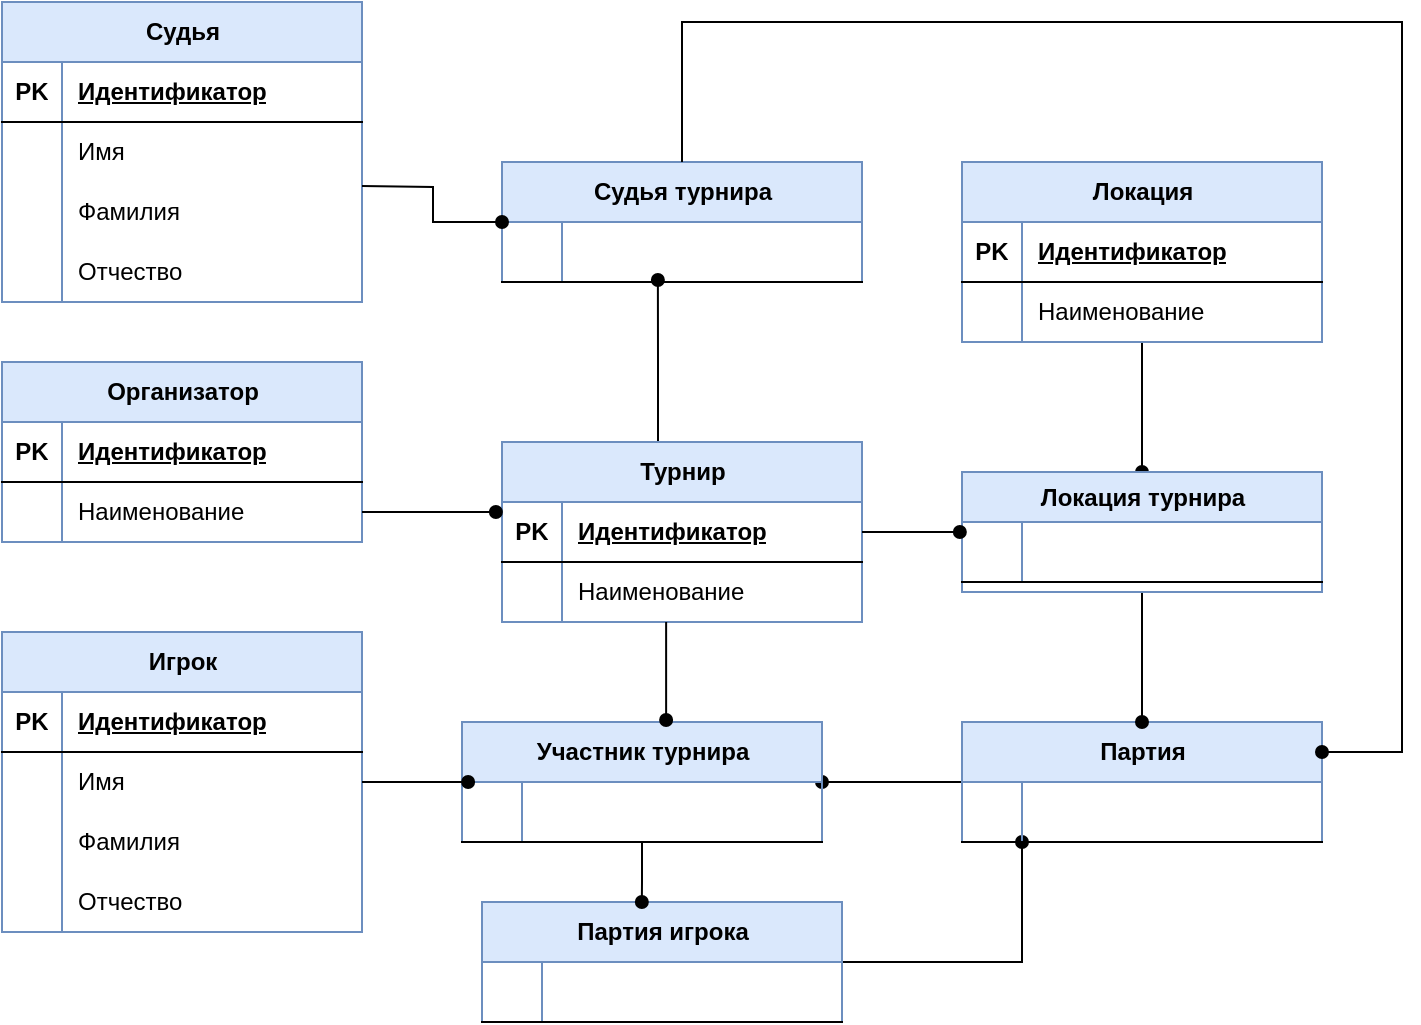 <mxfile version="21.2.3" type="github">
  <diagram id="R2lEEEUBdFMjLlhIrx00" name="Page-1">
    <mxGraphModel dx="954" dy="647" grid="1" gridSize="10" guides="1" tooltips="1" connect="1" arrows="1" fold="1" page="1" pageScale="1" pageWidth="850" pageHeight="1100" math="0" shadow="0" extFonts="Permanent Marker^https://fonts.googleapis.com/css?family=Permanent+Marker">
      <root>
        <mxCell id="0" />
        <mxCell id="1" parent="0" />
        <mxCell id="mCFhjTnbhMNi1fuAh3n7-40" value="Организатор" style="shape=table;startSize=30;container=1;collapsible=1;childLayout=tableLayout;fixedRows=1;rowLines=0;fontStyle=1;align=center;resizeLast=1;html=1;fillColor=#dae8fc;strokeColor=#6c8ebf;" parent="1" vertex="1">
          <mxGeometry x="20" y="250" width="180" height="90" as="geometry" />
        </mxCell>
        <mxCell id="mCFhjTnbhMNi1fuAh3n7-41" value="" style="shape=tableRow;horizontal=0;startSize=0;swimlaneHead=0;swimlaneBody=0;fillColor=none;collapsible=0;dropTarget=0;points=[[0,0.5],[1,0.5]];portConstraint=eastwest;top=0;left=0;right=0;bottom=1;" parent="mCFhjTnbhMNi1fuAh3n7-40" vertex="1">
          <mxGeometry y="30" width="180" height="30" as="geometry" />
        </mxCell>
        <mxCell id="mCFhjTnbhMNi1fuAh3n7-42" value="PK" style="shape=partialRectangle;connectable=0;fillColor=none;top=0;left=0;bottom=0;right=0;fontStyle=1;overflow=hidden;whiteSpace=wrap;html=1;" parent="mCFhjTnbhMNi1fuAh3n7-41" vertex="1">
          <mxGeometry width="30" height="30" as="geometry">
            <mxRectangle width="30" height="30" as="alternateBounds" />
          </mxGeometry>
        </mxCell>
        <mxCell id="mCFhjTnbhMNi1fuAh3n7-43" value="Идентификатор" style="shape=partialRectangle;connectable=0;fillColor=none;top=0;left=0;bottom=0;right=0;align=left;spacingLeft=6;fontStyle=5;overflow=hidden;whiteSpace=wrap;html=1;" parent="mCFhjTnbhMNi1fuAh3n7-41" vertex="1">
          <mxGeometry x="30" width="150" height="30" as="geometry">
            <mxRectangle width="150" height="30" as="alternateBounds" />
          </mxGeometry>
        </mxCell>
        <mxCell id="mCFhjTnbhMNi1fuAh3n7-44" value="" style="shape=tableRow;horizontal=0;startSize=0;swimlaneHead=0;swimlaneBody=0;fillColor=none;collapsible=0;dropTarget=0;points=[[0,0.5],[1,0.5]];portConstraint=eastwest;top=0;left=0;right=0;bottom=0;" parent="mCFhjTnbhMNi1fuAh3n7-40" vertex="1">
          <mxGeometry y="60" width="180" height="30" as="geometry" />
        </mxCell>
        <mxCell id="mCFhjTnbhMNi1fuAh3n7-45" value="" style="shape=partialRectangle;connectable=0;fillColor=none;top=0;left=0;bottom=0;right=0;editable=1;overflow=hidden;whiteSpace=wrap;html=1;" parent="mCFhjTnbhMNi1fuAh3n7-44" vertex="1">
          <mxGeometry width="30" height="30" as="geometry">
            <mxRectangle width="30" height="30" as="alternateBounds" />
          </mxGeometry>
        </mxCell>
        <mxCell id="mCFhjTnbhMNi1fuAh3n7-46" value="Наименование" style="shape=partialRectangle;connectable=0;fillColor=none;top=0;left=0;bottom=0;right=0;align=left;spacingLeft=6;overflow=hidden;whiteSpace=wrap;html=1;" parent="mCFhjTnbhMNi1fuAh3n7-44" vertex="1">
          <mxGeometry x="30" width="150" height="30" as="geometry">
            <mxRectangle width="150" height="30" as="alternateBounds" />
          </mxGeometry>
        </mxCell>
        <mxCell id="0xoZeSJlpuvkaFnuxAfJ-4" style="edgeStyle=orthogonalEdgeStyle;rounded=0;orthogonalLoop=1;jettySize=auto;html=1;entryX=0.5;entryY=0;entryDx=0;entryDy=0;endArrow=oval;endFill=1;" edge="1" parent="1" source="mCFhjTnbhMNi1fuAh3n7-56" target="mCFhjTnbhMNi1fuAh3n7-137">
          <mxGeometry relative="1" as="geometry" />
        </mxCell>
        <mxCell id="mCFhjTnbhMNi1fuAh3n7-56" value="Локация" style="shape=table;startSize=30;container=1;collapsible=1;childLayout=tableLayout;fixedRows=1;rowLines=0;fontStyle=1;align=center;resizeLast=1;html=1;fillColor=#dae8fc;strokeColor=#6c8ebf;" parent="1" vertex="1">
          <mxGeometry x="500" y="150" width="180" height="90" as="geometry" />
        </mxCell>
        <mxCell id="mCFhjTnbhMNi1fuAh3n7-57" value="" style="shape=tableRow;horizontal=0;startSize=0;swimlaneHead=0;swimlaneBody=0;fillColor=none;collapsible=0;dropTarget=0;points=[[0,0.5],[1,0.5]];portConstraint=eastwest;top=0;left=0;right=0;bottom=1;" parent="mCFhjTnbhMNi1fuAh3n7-56" vertex="1">
          <mxGeometry y="30" width="180" height="30" as="geometry" />
        </mxCell>
        <mxCell id="mCFhjTnbhMNi1fuAh3n7-58" value="PK" style="shape=partialRectangle;connectable=0;fillColor=none;top=0;left=0;bottom=0;right=0;fontStyle=1;overflow=hidden;whiteSpace=wrap;html=1;" parent="mCFhjTnbhMNi1fuAh3n7-57" vertex="1">
          <mxGeometry width="30" height="30" as="geometry">
            <mxRectangle width="30" height="30" as="alternateBounds" />
          </mxGeometry>
        </mxCell>
        <mxCell id="mCFhjTnbhMNi1fuAh3n7-59" value="Идентификатор" style="shape=partialRectangle;connectable=0;fillColor=none;top=0;left=0;bottom=0;right=0;align=left;spacingLeft=6;fontStyle=5;overflow=hidden;whiteSpace=wrap;html=1;" parent="mCFhjTnbhMNi1fuAh3n7-57" vertex="1">
          <mxGeometry x="30" width="150" height="30" as="geometry">
            <mxRectangle width="150" height="30" as="alternateBounds" />
          </mxGeometry>
        </mxCell>
        <mxCell id="mCFhjTnbhMNi1fuAh3n7-60" value="" style="shape=tableRow;horizontal=0;startSize=0;swimlaneHead=0;swimlaneBody=0;fillColor=none;collapsible=0;dropTarget=0;points=[[0,0.5],[1,0.5]];portConstraint=eastwest;top=0;left=0;right=0;bottom=0;" parent="mCFhjTnbhMNi1fuAh3n7-56" vertex="1">
          <mxGeometry y="60" width="180" height="30" as="geometry" />
        </mxCell>
        <mxCell id="mCFhjTnbhMNi1fuAh3n7-61" value="" style="shape=partialRectangle;connectable=0;fillColor=none;top=0;left=0;bottom=0;right=0;editable=1;overflow=hidden;whiteSpace=wrap;html=1;" parent="mCFhjTnbhMNi1fuAh3n7-60" vertex="1">
          <mxGeometry width="30" height="30" as="geometry">
            <mxRectangle width="30" height="30" as="alternateBounds" />
          </mxGeometry>
        </mxCell>
        <mxCell id="mCFhjTnbhMNi1fuAh3n7-62" value="Наименование" style="shape=partialRectangle;connectable=0;fillColor=none;top=0;left=0;bottom=0;right=0;align=left;spacingLeft=6;overflow=hidden;whiteSpace=wrap;html=1;" parent="mCFhjTnbhMNi1fuAh3n7-60" vertex="1">
          <mxGeometry x="30" width="150" height="30" as="geometry">
            <mxRectangle width="150" height="30" as="alternateBounds" />
          </mxGeometry>
        </mxCell>
        <mxCell id="mCFhjTnbhMNi1fuAh3n7-63" value="Игрок" style="shape=table;startSize=30;container=1;collapsible=1;childLayout=tableLayout;fixedRows=1;rowLines=0;fontStyle=1;align=center;resizeLast=1;html=1;fillColor=#dae8fc;strokeColor=#6c8ebf;" parent="1" vertex="1">
          <mxGeometry x="20" y="385" width="180" height="150" as="geometry" />
        </mxCell>
        <mxCell id="mCFhjTnbhMNi1fuAh3n7-64" value="" style="shape=tableRow;horizontal=0;startSize=0;swimlaneHead=0;swimlaneBody=0;fillColor=none;collapsible=0;dropTarget=0;points=[[0,0.5],[1,0.5]];portConstraint=eastwest;top=0;left=0;right=0;bottom=1;" parent="mCFhjTnbhMNi1fuAh3n7-63" vertex="1">
          <mxGeometry y="30" width="180" height="30" as="geometry" />
        </mxCell>
        <mxCell id="mCFhjTnbhMNi1fuAh3n7-65" value="PK" style="shape=partialRectangle;connectable=0;fillColor=none;top=0;left=0;bottom=0;right=0;fontStyle=1;overflow=hidden;whiteSpace=wrap;html=1;" parent="mCFhjTnbhMNi1fuAh3n7-64" vertex="1">
          <mxGeometry width="30" height="30" as="geometry">
            <mxRectangle width="30" height="30" as="alternateBounds" />
          </mxGeometry>
        </mxCell>
        <mxCell id="mCFhjTnbhMNi1fuAh3n7-66" value="Идентификатор" style="shape=partialRectangle;connectable=0;fillColor=none;top=0;left=0;bottom=0;right=0;align=left;spacingLeft=6;fontStyle=5;overflow=hidden;whiteSpace=wrap;html=1;" parent="mCFhjTnbhMNi1fuAh3n7-64" vertex="1">
          <mxGeometry x="30" width="150" height="30" as="geometry">
            <mxRectangle width="150" height="30" as="alternateBounds" />
          </mxGeometry>
        </mxCell>
        <mxCell id="mCFhjTnbhMNi1fuAh3n7-67" value="" style="shape=tableRow;horizontal=0;startSize=0;swimlaneHead=0;swimlaneBody=0;fillColor=none;collapsible=0;dropTarget=0;points=[[0,0.5],[1,0.5]];portConstraint=eastwest;top=0;left=0;right=0;bottom=0;" parent="mCFhjTnbhMNi1fuAh3n7-63" vertex="1">
          <mxGeometry y="60" width="180" height="30" as="geometry" />
        </mxCell>
        <mxCell id="mCFhjTnbhMNi1fuAh3n7-68" value="" style="shape=partialRectangle;connectable=0;fillColor=none;top=0;left=0;bottom=0;right=0;editable=1;overflow=hidden;whiteSpace=wrap;html=1;" parent="mCFhjTnbhMNi1fuAh3n7-67" vertex="1">
          <mxGeometry width="30" height="30" as="geometry">
            <mxRectangle width="30" height="30" as="alternateBounds" />
          </mxGeometry>
        </mxCell>
        <mxCell id="mCFhjTnbhMNi1fuAh3n7-69" value="Имя" style="shape=partialRectangle;connectable=0;fillColor=none;top=0;left=0;bottom=0;right=0;align=left;spacingLeft=6;overflow=hidden;whiteSpace=wrap;html=1;" parent="mCFhjTnbhMNi1fuAh3n7-67" vertex="1">
          <mxGeometry x="30" width="150" height="30" as="geometry">
            <mxRectangle width="150" height="30" as="alternateBounds" />
          </mxGeometry>
        </mxCell>
        <mxCell id="mCFhjTnbhMNi1fuAh3n7-70" value="" style="shape=tableRow;horizontal=0;startSize=0;swimlaneHead=0;swimlaneBody=0;fillColor=none;collapsible=0;dropTarget=0;points=[[0,0.5],[1,0.5]];portConstraint=eastwest;top=0;left=0;right=0;bottom=0;" parent="mCFhjTnbhMNi1fuAh3n7-63" vertex="1">
          <mxGeometry y="90" width="180" height="30" as="geometry" />
        </mxCell>
        <mxCell id="mCFhjTnbhMNi1fuAh3n7-71" value="" style="shape=partialRectangle;connectable=0;fillColor=none;top=0;left=0;bottom=0;right=0;editable=1;overflow=hidden;whiteSpace=wrap;html=1;" parent="mCFhjTnbhMNi1fuAh3n7-70" vertex="1">
          <mxGeometry width="30" height="30" as="geometry">
            <mxRectangle width="30" height="30" as="alternateBounds" />
          </mxGeometry>
        </mxCell>
        <mxCell id="mCFhjTnbhMNi1fuAh3n7-72" value="Фамилия" style="shape=partialRectangle;connectable=0;fillColor=none;top=0;left=0;bottom=0;right=0;align=left;spacingLeft=6;overflow=hidden;whiteSpace=wrap;html=1;" parent="mCFhjTnbhMNi1fuAh3n7-70" vertex="1">
          <mxGeometry x="30" width="150" height="30" as="geometry">
            <mxRectangle width="150" height="30" as="alternateBounds" />
          </mxGeometry>
        </mxCell>
        <mxCell id="mCFhjTnbhMNi1fuAh3n7-73" value="" style="shape=tableRow;horizontal=0;startSize=0;swimlaneHead=0;swimlaneBody=0;fillColor=none;collapsible=0;dropTarget=0;points=[[0,0.5],[1,0.5]];portConstraint=eastwest;top=0;left=0;right=0;bottom=0;" parent="mCFhjTnbhMNi1fuAh3n7-63" vertex="1">
          <mxGeometry y="120" width="180" height="30" as="geometry" />
        </mxCell>
        <mxCell id="mCFhjTnbhMNi1fuAh3n7-74" value="" style="shape=partialRectangle;connectable=0;fillColor=none;top=0;left=0;bottom=0;right=0;editable=1;overflow=hidden;whiteSpace=wrap;html=1;" parent="mCFhjTnbhMNi1fuAh3n7-73" vertex="1">
          <mxGeometry width="30" height="30" as="geometry">
            <mxRectangle width="30" height="30" as="alternateBounds" />
          </mxGeometry>
        </mxCell>
        <mxCell id="mCFhjTnbhMNi1fuAh3n7-75" value="Отчество" style="shape=partialRectangle;connectable=0;fillColor=none;top=0;left=0;bottom=0;right=0;align=left;spacingLeft=6;overflow=hidden;whiteSpace=wrap;html=1;" parent="mCFhjTnbhMNi1fuAh3n7-73" vertex="1">
          <mxGeometry x="30" width="150" height="30" as="geometry">
            <mxRectangle width="150" height="30" as="alternateBounds" />
          </mxGeometry>
        </mxCell>
        <mxCell id="mCFhjTnbhMNi1fuAh3n7-89" value="Судья" style="shape=table;startSize=30;container=1;collapsible=1;childLayout=tableLayout;fixedRows=1;rowLines=0;fontStyle=1;align=center;resizeLast=1;html=1;fillColor=#dae8fc;strokeColor=#6c8ebf;" parent="1" vertex="1">
          <mxGeometry x="20" y="70" width="180" height="150" as="geometry" />
        </mxCell>
        <mxCell id="mCFhjTnbhMNi1fuAh3n7-90" value="" style="shape=tableRow;horizontal=0;startSize=0;swimlaneHead=0;swimlaneBody=0;fillColor=none;collapsible=0;dropTarget=0;points=[[0,0.5],[1,0.5]];portConstraint=eastwest;top=0;left=0;right=0;bottom=1;" parent="mCFhjTnbhMNi1fuAh3n7-89" vertex="1">
          <mxGeometry y="30" width="180" height="30" as="geometry" />
        </mxCell>
        <mxCell id="mCFhjTnbhMNi1fuAh3n7-91" value="PK" style="shape=partialRectangle;connectable=0;fillColor=none;top=0;left=0;bottom=0;right=0;fontStyle=1;overflow=hidden;whiteSpace=wrap;html=1;" parent="mCFhjTnbhMNi1fuAh3n7-90" vertex="1">
          <mxGeometry width="30" height="30" as="geometry">
            <mxRectangle width="30" height="30" as="alternateBounds" />
          </mxGeometry>
        </mxCell>
        <mxCell id="mCFhjTnbhMNi1fuAh3n7-92" value="Идентификатор" style="shape=partialRectangle;connectable=0;fillColor=none;top=0;left=0;bottom=0;right=0;align=left;spacingLeft=6;fontStyle=5;overflow=hidden;whiteSpace=wrap;html=1;" parent="mCFhjTnbhMNi1fuAh3n7-90" vertex="1">
          <mxGeometry x="30" width="150" height="30" as="geometry">
            <mxRectangle width="150" height="30" as="alternateBounds" />
          </mxGeometry>
        </mxCell>
        <mxCell id="mCFhjTnbhMNi1fuAh3n7-93" value="" style="shape=tableRow;horizontal=0;startSize=0;swimlaneHead=0;swimlaneBody=0;fillColor=none;collapsible=0;dropTarget=0;points=[[0,0.5],[1,0.5]];portConstraint=eastwest;top=0;left=0;right=0;bottom=0;" parent="mCFhjTnbhMNi1fuAh3n7-89" vertex="1">
          <mxGeometry y="60" width="180" height="30" as="geometry" />
        </mxCell>
        <mxCell id="mCFhjTnbhMNi1fuAh3n7-94" value="" style="shape=partialRectangle;connectable=0;fillColor=none;top=0;left=0;bottom=0;right=0;editable=1;overflow=hidden;whiteSpace=wrap;html=1;" parent="mCFhjTnbhMNi1fuAh3n7-93" vertex="1">
          <mxGeometry width="30" height="30" as="geometry">
            <mxRectangle width="30" height="30" as="alternateBounds" />
          </mxGeometry>
        </mxCell>
        <mxCell id="mCFhjTnbhMNi1fuAh3n7-95" value="Имя" style="shape=partialRectangle;connectable=0;fillColor=none;top=0;left=0;bottom=0;right=0;align=left;spacingLeft=6;overflow=hidden;whiteSpace=wrap;html=1;" parent="mCFhjTnbhMNi1fuAh3n7-93" vertex="1">
          <mxGeometry x="30" width="150" height="30" as="geometry">
            <mxRectangle width="150" height="30" as="alternateBounds" />
          </mxGeometry>
        </mxCell>
        <mxCell id="mCFhjTnbhMNi1fuAh3n7-96" value="" style="shape=tableRow;horizontal=0;startSize=0;swimlaneHead=0;swimlaneBody=0;fillColor=none;collapsible=0;dropTarget=0;points=[[0,0.5],[1,0.5]];portConstraint=eastwest;top=0;left=0;right=0;bottom=0;" parent="mCFhjTnbhMNi1fuAh3n7-89" vertex="1">
          <mxGeometry y="90" width="180" height="30" as="geometry" />
        </mxCell>
        <mxCell id="mCFhjTnbhMNi1fuAh3n7-97" value="" style="shape=partialRectangle;connectable=0;fillColor=none;top=0;left=0;bottom=0;right=0;editable=1;overflow=hidden;whiteSpace=wrap;html=1;" parent="mCFhjTnbhMNi1fuAh3n7-96" vertex="1">
          <mxGeometry width="30" height="30" as="geometry">
            <mxRectangle width="30" height="30" as="alternateBounds" />
          </mxGeometry>
        </mxCell>
        <mxCell id="mCFhjTnbhMNi1fuAh3n7-98" value="Фамилия" style="shape=partialRectangle;connectable=0;fillColor=none;top=0;left=0;bottom=0;right=0;align=left;spacingLeft=6;overflow=hidden;whiteSpace=wrap;html=1;" parent="mCFhjTnbhMNi1fuAh3n7-96" vertex="1">
          <mxGeometry x="30" width="150" height="30" as="geometry">
            <mxRectangle width="150" height="30" as="alternateBounds" />
          </mxGeometry>
        </mxCell>
        <mxCell id="mCFhjTnbhMNi1fuAh3n7-99" value="" style="shape=tableRow;horizontal=0;startSize=0;swimlaneHead=0;swimlaneBody=0;fillColor=none;collapsible=0;dropTarget=0;points=[[0,0.5],[1,0.5]];portConstraint=eastwest;top=0;left=0;right=0;bottom=0;" parent="mCFhjTnbhMNi1fuAh3n7-89" vertex="1">
          <mxGeometry y="120" width="180" height="30" as="geometry" />
        </mxCell>
        <mxCell id="mCFhjTnbhMNi1fuAh3n7-100" value="" style="shape=partialRectangle;connectable=0;fillColor=none;top=0;left=0;bottom=0;right=0;editable=1;overflow=hidden;whiteSpace=wrap;html=1;" parent="mCFhjTnbhMNi1fuAh3n7-99" vertex="1">
          <mxGeometry width="30" height="30" as="geometry">
            <mxRectangle width="30" height="30" as="alternateBounds" />
          </mxGeometry>
        </mxCell>
        <mxCell id="mCFhjTnbhMNi1fuAh3n7-101" value="Отчество" style="shape=partialRectangle;connectable=0;fillColor=none;top=0;left=0;bottom=0;right=0;align=left;spacingLeft=6;overflow=hidden;whiteSpace=wrap;html=1;" parent="mCFhjTnbhMNi1fuAh3n7-99" vertex="1">
          <mxGeometry x="30" width="150" height="30" as="geometry">
            <mxRectangle width="150" height="30" as="alternateBounds" />
          </mxGeometry>
        </mxCell>
        <mxCell id="mCFhjTnbhMNi1fuAh3n7-135" style="edgeStyle=orthogonalEdgeStyle;rounded=0;orthogonalLoop=1;jettySize=auto;html=1;endArrow=oval;endFill=1;" parent="1" source="mCFhjTnbhMNi1fuAh3n7-102" target="mCFhjTnbhMNi1fuAh3n7-115" edge="1">
          <mxGeometry relative="1" as="geometry">
            <Array as="points">
              <mxPoint x="530" y="550" />
            </Array>
          </mxGeometry>
        </mxCell>
        <mxCell id="mCFhjTnbhMNi1fuAh3n7-102" value="Партия игрока" style="shape=table;startSize=30;container=1;collapsible=1;childLayout=tableLayout;fixedRows=1;rowLines=0;fontStyle=1;align=center;resizeLast=1;html=1;fillColor=#dae8fc;strokeColor=#6c8ebf;" parent="1" vertex="1">
          <mxGeometry x="260" y="520" width="180" height="60" as="geometry" />
        </mxCell>
        <mxCell id="mCFhjTnbhMNi1fuAh3n7-103" value="" style="shape=tableRow;horizontal=0;startSize=0;swimlaneHead=0;swimlaneBody=0;fillColor=none;collapsible=0;dropTarget=0;points=[[0,0.5],[1,0.5]];portConstraint=eastwest;top=0;left=0;right=0;bottom=1;" parent="mCFhjTnbhMNi1fuAh3n7-102" vertex="1">
          <mxGeometry y="30" width="180" height="30" as="geometry" />
        </mxCell>
        <mxCell id="mCFhjTnbhMNi1fuAh3n7-104" value="" style="shape=partialRectangle;connectable=0;fillColor=none;top=0;left=0;bottom=0;right=0;fontStyle=1;overflow=hidden;whiteSpace=wrap;html=1;" parent="mCFhjTnbhMNi1fuAh3n7-103" vertex="1">
          <mxGeometry width="30" height="30" as="geometry">
            <mxRectangle width="30" height="30" as="alternateBounds" />
          </mxGeometry>
        </mxCell>
        <mxCell id="mCFhjTnbhMNi1fuAh3n7-105" value="" style="shape=partialRectangle;connectable=0;fillColor=none;top=0;left=0;bottom=0;right=0;align=left;spacingLeft=6;fontStyle=5;overflow=hidden;whiteSpace=wrap;html=1;" parent="mCFhjTnbhMNi1fuAh3n7-103" vertex="1">
          <mxGeometry x="30" width="150" height="30" as="geometry">
            <mxRectangle width="150" height="30" as="alternateBounds" />
          </mxGeometry>
        </mxCell>
        <mxCell id="mCFhjTnbhMNi1fuAh3n7-136" style="edgeStyle=orthogonalEdgeStyle;rounded=0;orthogonalLoop=1;jettySize=auto;html=1;endArrow=oval;endFill=1;" parent="1" source="mCFhjTnbhMNi1fuAh3n7-115" target="mCFhjTnbhMNi1fuAh3n7-128" edge="1">
          <mxGeometry relative="1" as="geometry">
            <Array as="points">
              <mxPoint x="460" y="460" />
              <mxPoint x="460" y="460" />
            </Array>
          </mxGeometry>
        </mxCell>
        <mxCell id="mCFhjTnbhMNi1fuAh3n7-115" value="Партия" style="shape=table;startSize=30;container=1;collapsible=1;childLayout=tableLayout;fixedRows=1;rowLines=0;fontStyle=1;align=center;resizeLast=1;html=1;fillColor=#dae8fc;strokeColor=#6c8ebf;" parent="1" vertex="1">
          <mxGeometry x="500" y="430" width="180" height="60" as="geometry" />
        </mxCell>
        <mxCell id="mCFhjTnbhMNi1fuAh3n7-116" value="" style="shape=tableRow;horizontal=0;startSize=0;swimlaneHead=0;swimlaneBody=0;fillColor=none;collapsible=0;dropTarget=0;points=[[0,0.5],[1,0.5]];portConstraint=eastwest;top=0;left=0;right=0;bottom=1;" parent="mCFhjTnbhMNi1fuAh3n7-115" vertex="1">
          <mxGeometry y="30" width="180" height="30" as="geometry" />
        </mxCell>
        <mxCell id="mCFhjTnbhMNi1fuAh3n7-117" value="" style="shape=partialRectangle;connectable=0;fillColor=none;top=0;left=0;bottom=0;right=0;fontStyle=1;overflow=hidden;whiteSpace=wrap;html=1;" parent="mCFhjTnbhMNi1fuAh3n7-116" vertex="1">
          <mxGeometry width="30" height="30" as="geometry">
            <mxRectangle width="30" height="30" as="alternateBounds" />
          </mxGeometry>
        </mxCell>
        <mxCell id="mCFhjTnbhMNi1fuAh3n7-118" value="" style="shape=partialRectangle;connectable=0;fillColor=none;top=0;left=0;bottom=0;right=0;align=left;spacingLeft=6;fontStyle=5;overflow=hidden;whiteSpace=wrap;html=1;" parent="mCFhjTnbhMNi1fuAh3n7-116" vertex="1">
          <mxGeometry x="30" width="150" height="30" as="geometry">
            <mxRectangle width="150" height="30" as="alternateBounds" />
          </mxGeometry>
        </mxCell>
        <mxCell id="0xoZeSJlpuvkaFnuxAfJ-6" style="edgeStyle=orthogonalEdgeStyle;rounded=0;orthogonalLoop=1;jettySize=auto;html=1;entryX=0.433;entryY=0.967;entryDx=0;entryDy=0;entryPerimeter=0;endArrow=oval;endFill=1;" edge="1" parent="1" source="mCFhjTnbhMNi1fuAh3n7-120" target="mCFhjTnbhMNi1fuAh3n7-145">
          <mxGeometry relative="1" as="geometry">
            <Array as="points">
              <mxPoint x="348" y="250" />
              <mxPoint x="348" y="250" />
            </Array>
          </mxGeometry>
        </mxCell>
        <mxCell id="mCFhjTnbhMNi1fuAh3n7-120" value="Турнир" style="shape=table;startSize=30;container=1;collapsible=1;childLayout=tableLayout;fixedRows=1;rowLines=0;fontStyle=1;align=center;resizeLast=1;html=1;fillColor=#dae8fc;strokeColor=#6c8ebf;" parent="1" vertex="1">
          <mxGeometry x="270" y="290" width="180" height="90" as="geometry" />
        </mxCell>
        <mxCell id="mCFhjTnbhMNi1fuAh3n7-121" value="" style="shape=tableRow;horizontal=0;startSize=0;swimlaneHead=0;swimlaneBody=0;fillColor=none;collapsible=0;dropTarget=0;points=[[0,0.5],[1,0.5]];portConstraint=eastwest;top=0;left=0;right=0;bottom=1;" parent="mCFhjTnbhMNi1fuAh3n7-120" vertex="1">
          <mxGeometry y="30" width="180" height="30" as="geometry" />
        </mxCell>
        <mxCell id="mCFhjTnbhMNi1fuAh3n7-122" value="PK" style="shape=partialRectangle;connectable=0;fillColor=none;top=0;left=0;bottom=0;right=0;fontStyle=1;overflow=hidden;whiteSpace=wrap;html=1;" parent="mCFhjTnbhMNi1fuAh3n7-121" vertex="1">
          <mxGeometry width="30" height="30" as="geometry">
            <mxRectangle width="30" height="30" as="alternateBounds" />
          </mxGeometry>
        </mxCell>
        <mxCell id="mCFhjTnbhMNi1fuAh3n7-123" value="Идентификатор" style="shape=partialRectangle;connectable=0;fillColor=none;top=0;left=0;bottom=0;right=0;align=left;spacingLeft=6;fontStyle=5;overflow=hidden;whiteSpace=wrap;html=1;" parent="mCFhjTnbhMNi1fuAh3n7-121" vertex="1">
          <mxGeometry x="30" width="150" height="30" as="geometry">
            <mxRectangle width="150" height="30" as="alternateBounds" />
          </mxGeometry>
        </mxCell>
        <mxCell id="mCFhjTnbhMNi1fuAh3n7-124" value="" style="shape=tableRow;horizontal=0;startSize=0;swimlaneHead=0;swimlaneBody=0;fillColor=none;collapsible=0;dropTarget=0;points=[[0,0.5],[1,0.5]];portConstraint=eastwest;top=0;left=0;right=0;bottom=0;" parent="mCFhjTnbhMNi1fuAh3n7-120" vertex="1">
          <mxGeometry y="60" width="180" height="30" as="geometry" />
        </mxCell>
        <mxCell id="mCFhjTnbhMNi1fuAh3n7-125" value="" style="shape=partialRectangle;connectable=0;fillColor=none;top=0;left=0;bottom=0;right=0;editable=1;overflow=hidden;whiteSpace=wrap;html=1;" parent="mCFhjTnbhMNi1fuAh3n7-124" vertex="1">
          <mxGeometry width="30" height="30" as="geometry">
            <mxRectangle width="30" height="30" as="alternateBounds" />
          </mxGeometry>
        </mxCell>
        <mxCell id="mCFhjTnbhMNi1fuAh3n7-126" value="Наименование" style="shape=partialRectangle;connectable=0;fillColor=none;top=0;left=0;bottom=0;right=0;align=left;spacingLeft=6;overflow=hidden;whiteSpace=wrap;html=1;" parent="mCFhjTnbhMNi1fuAh3n7-124" vertex="1">
          <mxGeometry x="30" width="150" height="30" as="geometry">
            <mxRectangle width="150" height="30" as="alternateBounds" />
          </mxGeometry>
        </mxCell>
        <mxCell id="0xoZeSJlpuvkaFnuxAfJ-3" style="edgeStyle=orthogonalEdgeStyle;rounded=0;orthogonalLoop=1;jettySize=auto;html=1;entryX=0.444;entryY=0;entryDx=0;entryDy=0;entryPerimeter=0;endArrow=oval;endFill=1;" edge="1" parent="1" source="mCFhjTnbhMNi1fuAh3n7-128" target="mCFhjTnbhMNi1fuAh3n7-102">
          <mxGeometry relative="1" as="geometry" />
        </mxCell>
        <mxCell id="mCFhjTnbhMNi1fuAh3n7-128" value="Участник турнира" style="shape=table;startSize=30;container=1;collapsible=1;childLayout=tableLayout;fixedRows=1;rowLines=0;fontStyle=1;align=center;resizeLast=1;html=1;fillColor=#dae8fc;strokeColor=#6c8ebf;" parent="1" vertex="1">
          <mxGeometry x="250" y="430" width="180" height="60" as="geometry" />
        </mxCell>
        <mxCell id="mCFhjTnbhMNi1fuAh3n7-129" value="" style="shape=tableRow;horizontal=0;startSize=0;swimlaneHead=0;swimlaneBody=0;fillColor=none;collapsible=0;dropTarget=0;points=[[0,0.5],[1,0.5]];portConstraint=eastwest;top=0;left=0;right=0;bottom=1;" parent="mCFhjTnbhMNi1fuAh3n7-128" vertex="1">
          <mxGeometry y="30" width="180" height="30" as="geometry" />
        </mxCell>
        <mxCell id="mCFhjTnbhMNi1fuAh3n7-130" value="" style="shape=partialRectangle;connectable=0;fillColor=none;top=0;left=0;bottom=0;right=0;fontStyle=1;overflow=hidden;whiteSpace=wrap;html=1;" parent="mCFhjTnbhMNi1fuAh3n7-129" vertex="1">
          <mxGeometry width="30" height="30" as="geometry">
            <mxRectangle width="30" height="30" as="alternateBounds" />
          </mxGeometry>
        </mxCell>
        <mxCell id="mCFhjTnbhMNi1fuAh3n7-131" value="" style="shape=partialRectangle;connectable=0;fillColor=none;top=0;left=0;bottom=0;right=0;align=left;spacingLeft=6;fontStyle=5;overflow=hidden;whiteSpace=wrap;html=1;" parent="mCFhjTnbhMNi1fuAh3n7-129" vertex="1">
          <mxGeometry x="30" width="150" height="30" as="geometry">
            <mxRectangle width="150" height="30" as="alternateBounds" />
          </mxGeometry>
        </mxCell>
        <mxCell id="0xoZeSJlpuvkaFnuxAfJ-7" style="edgeStyle=orthogonalEdgeStyle;rounded=0;orthogonalLoop=1;jettySize=auto;html=1;entryX=0.5;entryY=0;entryDx=0;entryDy=0;endArrow=oval;endFill=1;" edge="1" parent="1" source="mCFhjTnbhMNi1fuAh3n7-137" target="mCFhjTnbhMNi1fuAh3n7-115">
          <mxGeometry relative="1" as="geometry" />
        </mxCell>
        <mxCell id="mCFhjTnbhMNi1fuAh3n7-137" value="Локация турнира" style="shape=table;startSize=25;container=1;collapsible=1;childLayout=tableLayout;fixedRows=1;rowLines=0;fontStyle=1;align=center;resizeLast=1;html=1;fillColor=#dae8fc;strokeColor=#6c8ebf;" parent="1" vertex="1">
          <mxGeometry x="500" y="305" width="180" height="60" as="geometry" />
        </mxCell>
        <mxCell id="mCFhjTnbhMNi1fuAh3n7-138" value="" style="shape=tableRow;horizontal=0;startSize=0;swimlaneHead=0;swimlaneBody=0;fillColor=none;collapsible=0;dropTarget=0;points=[[0,0.5],[1,0.5]];portConstraint=eastwest;top=0;left=0;right=0;bottom=1;" parent="mCFhjTnbhMNi1fuAh3n7-137" vertex="1">
          <mxGeometry y="25" width="180" height="30" as="geometry" />
        </mxCell>
        <mxCell id="mCFhjTnbhMNi1fuAh3n7-139" value="" style="shape=partialRectangle;connectable=0;fillColor=none;top=0;left=0;bottom=0;right=0;fontStyle=1;overflow=hidden;whiteSpace=wrap;html=1;" parent="mCFhjTnbhMNi1fuAh3n7-138" vertex="1">
          <mxGeometry width="30" height="30" as="geometry">
            <mxRectangle width="30" height="30" as="alternateBounds" />
          </mxGeometry>
        </mxCell>
        <mxCell id="mCFhjTnbhMNi1fuAh3n7-140" value="" style="shape=partialRectangle;connectable=0;fillColor=none;top=0;left=0;bottom=0;right=0;align=left;spacingLeft=6;fontStyle=5;overflow=hidden;whiteSpace=wrap;html=1;" parent="mCFhjTnbhMNi1fuAh3n7-138" vertex="1">
          <mxGeometry x="30" width="150" height="30" as="geometry">
            <mxRectangle width="150" height="30" as="alternateBounds" />
          </mxGeometry>
        </mxCell>
        <mxCell id="mCFhjTnbhMNi1fuAh3n7-144" value="Судья турнира" style="shape=table;startSize=30;container=1;collapsible=1;childLayout=tableLayout;fixedRows=1;rowLines=0;fontStyle=1;align=center;resizeLast=1;html=1;fillColor=#dae8fc;strokeColor=#6c8ebf;" parent="1" vertex="1">
          <mxGeometry x="270" y="150" width="180" height="60" as="geometry" />
        </mxCell>
        <mxCell id="mCFhjTnbhMNi1fuAh3n7-145" value="" style="shape=tableRow;horizontal=0;startSize=0;swimlaneHead=0;swimlaneBody=0;fillColor=none;collapsible=0;dropTarget=0;points=[[0,0.5],[1,0.5]];portConstraint=eastwest;top=0;left=0;right=0;bottom=1;" parent="mCFhjTnbhMNi1fuAh3n7-144" vertex="1">
          <mxGeometry y="30" width="180" height="30" as="geometry" />
        </mxCell>
        <mxCell id="mCFhjTnbhMNi1fuAh3n7-146" value="" style="shape=partialRectangle;connectable=0;fillColor=none;top=0;left=0;bottom=0;right=0;fontStyle=1;overflow=hidden;whiteSpace=wrap;html=1;" parent="mCFhjTnbhMNi1fuAh3n7-145" vertex="1">
          <mxGeometry width="30" height="30" as="geometry">
            <mxRectangle width="30" height="30" as="alternateBounds" />
          </mxGeometry>
        </mxCell>
        <mxCell id="mCFhjTnbhMNi1fuAh3n7-147" value="" style="shape=partialRectangle;connectable=0;fillColor=none;top=0;left=0;bottom=0;right=0;align=left;spacingLeft=6;fontStyle=5;overflow=hidden;whiteSpace=wrap;html=1;" parent="mCFhjTnbhMNi1fuAh3n7-145" vertex="1">
          <mxGeometry x="30" width="150" height="30" as="geometry">
            <mxRectangle width="150" height="30" as="alternateBounds" />
          </mxGeometry>
        </mxCell>
        <mxCell id="mCFhjTnbhMNi1fuAh3n7-148" style="edgeStyle=orthogonalEdgeStyle;rounded=0;orthogonalLoop=1;jettySize=auto;html=1;entryX=0;entryY=0.5;entryDx=0;entryDy=0;endArrow=oval;endFill=1;" parent="1" target="mCFhjTnbhMNi1fuAh3n7-144" edge="1">
          <mxGeometry relative="1" as="geometry">
            <mxPoint x="200" y="162" as="sourcePoint" />
          </mxGeometry>
        </mxCell>
        <mxCell id="mCFhjTnbhMNi1fuAh3n7-149" style="edgeStyle=orthogonalEdgeStyle;rounded=0;orthogonalLoop=1;jettySize=auto;html=1;entryX=1;entryY=0.25;entryDx=0;entryDy=0;exitX=0.5;exitY=0;exitDx=0;exitDy=0;endArrow=oval;endFill=1;" parent="1" source="mCFhjTnbhMNi1fuAh3n7-144" target="mCFhjTnbhMNi1fuAh3n7-115" edge="1">
          <mxGeometry relative="1" as="geometry">
            <Array as="points">
              <mxPoint x="360" y="80" />
              <mxPoint x="720" y="80" />
              <mxPoint x="720" y="445" />
            </Array>
          </mxGeometry>
        </mxCell>
        <mxCell id="0xoZeSJlpuvkaFnuxAfJ-2" style="edgeStyle=orthogonalEdgeStyle;rounded=0;orthogonalLoop=1;jettySize=auto;html=1;entryX=0.017;entryY=0;entryDx=0;entryDy=0;entryPerimeter=0;endArrow=oval;endFill=1;" edge="1" parent="1" source="mCFhjTnbhMNi1fuAh3n7-67" target="mCFhjTnbhMNi1fuAh3n7-129">
          <mxGeometry relative="1" as="geometry">
            <Array as="points">
              <mxPoint x="230" y="460" />
              <mxPoint x="230" y="460" />
            </Array>
          </mxGeometry>
        </mxCell>
        <mxCell id="0xoZeSJlpuvkaFnuxAfJ-5" style="edgeStyle=orthogonalEdgeStyle;rounded=0;orthogonalLoop=1;jettySize=auto;html=1;entryX=-0.017;entryY=0.167;entryDx=0;entryDy=0;entryPerimeter=0;endArrow=oval;endFill=1;" edge="1" parent="1" source="mCFhjTnbhMNi1fuAh3n7-44" target="mCFhjTnbhMNi1fuAh3n7-121">
          <mxGeometry relative="1" as="geometry" />
        </mxCell>
        <mxCell id="0xoZeSJlpuvkaFnuxAfJ-8" value="" style="endArrow=oval;html=1;rounded=0;exitX=0.456;exitY=1;exitDx=0;exitDy=0;exitPerimeter=0;entryX=0.567;entryY=-0.017;entryDx=0;entryDy=0;entryPerimeter=0;endFill=1;" edge="1" parent="1" source="mCFhjTnbhMNi1fuAh3n7-124" target="mCFhjTnbhMNi1fuAh3n7-128">
          <mxGeometry width="50" height="50" relative="1" as="geometry">
            <mxPoint x="400" y="360" as="sourcePoint" />
            <mxPoint x="450" y="310" as="targetPoint" />
          </mxGeometry>
        </mxCell>
        <mxCell id="0xoZeSJlpuvkaFnuxAfJ-9" style="edgeStyle=orthogonalEdgeStyle;rounded=0;orthogonalLoop=1;jettySize=auto;html=1;entryX=-0.006;entryY=0.167;entryDx=0;entryDy=0;entryPerimeter=0;endArrow=oval;endFill=1;" edge="1" parent="1" source="mCFhjTnbhMNi1fuAh3n7-121" target="mCFhjTnbhMNi1fuAh3n7-138">
          <mxGeometry relative="1" as="geometry" />
        </mxCell>
      </root>
    </mxGraphModel>
  </diagram>
</mxfile>
